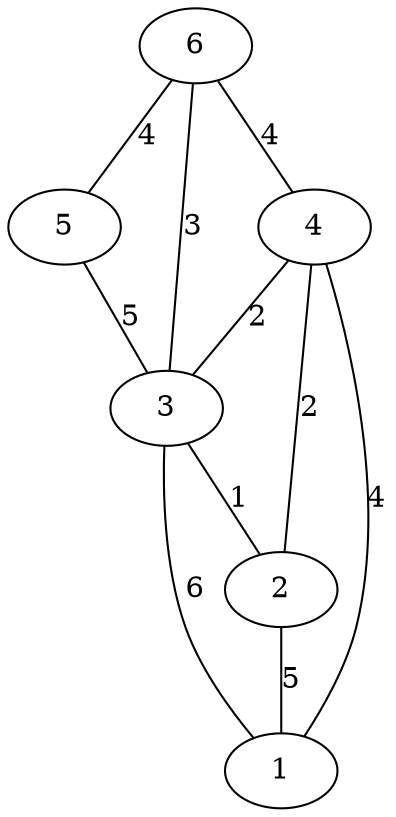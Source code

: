graph dothi
{
1 [fillcolor=white, style=filled];
2 [fillcolor=white, style=filled];
3 [fillcolor=white, style=filled];
4 [fillcolor=white, style=filled];
5 [fillcolor=white, style=filled];
6 [fillcolor=white, style=filled];
2 -- 1 [weight = 5] [label = 5];
3 -- 1 [weight = 6] [label = 6];
4 -- 1 [weight = 4] [label = 4];
3 -- 2 [weight = 1] [label = 1];
4 -- 2 [weight = 2] [label = 2];
4 -- 3 [weight = 2] [label = 2];
5 -- 3 [weight = 5] [label = 5];
6 -- 3 [weight = 3] [label = 3];
6 -- 4 [weight = 4] [label = 4];
6 -- 5 [weight = 4] [label = 4];
}